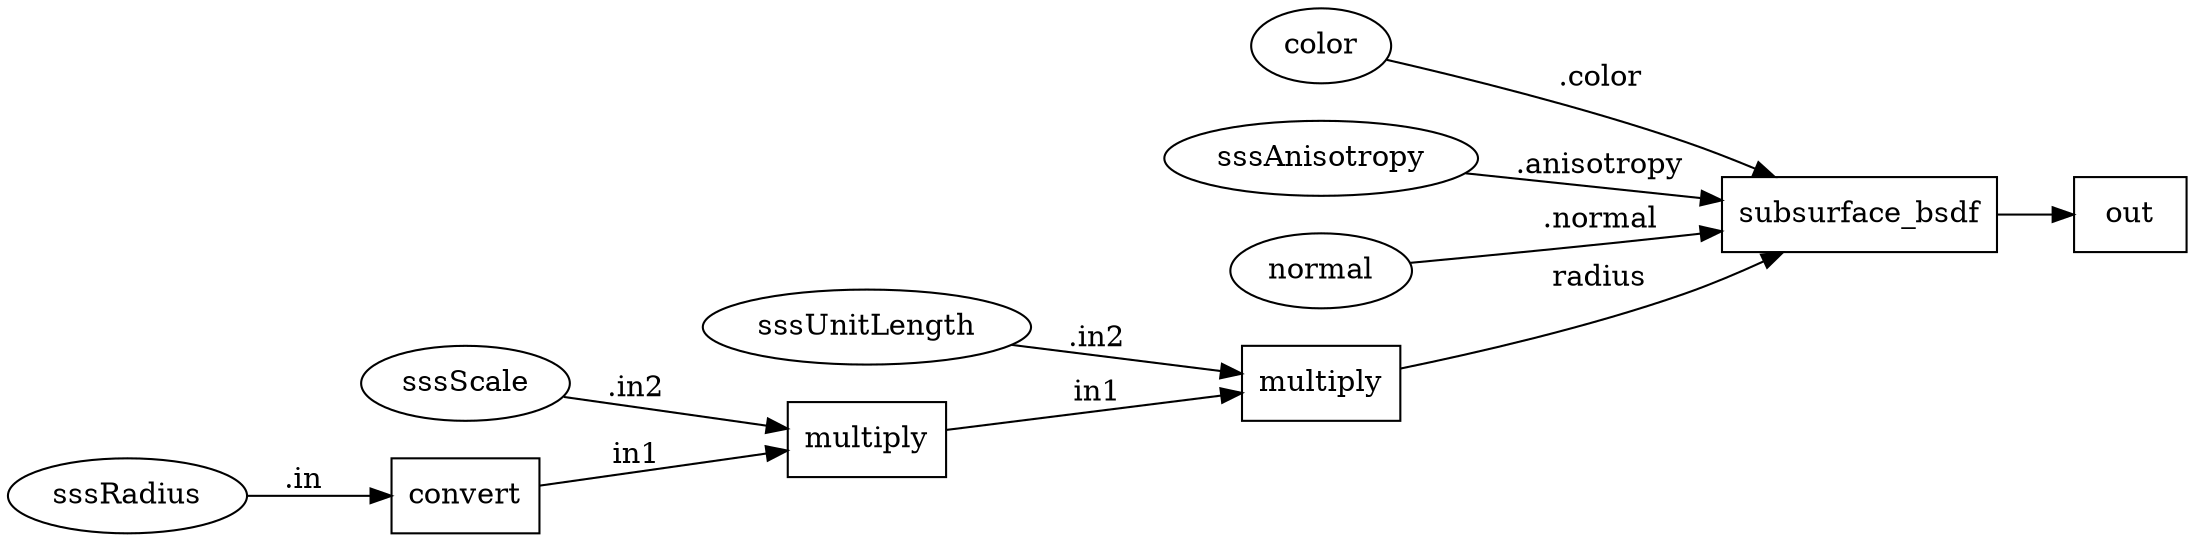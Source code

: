 digraph {
  rankdir = LR;
    IMPL_lama_sss_subsurface_bsdf [label= "subsurface_bsdf"];
    IMPL_lama_sss_subsurface_bsdf[shape = box];
    IMPL_lama_sss_subsurface_bsdf ->     IMPL_lama_sss_out;
    IMPL_lama_sss_out [label= "out"];
    IMPL_lama_sss_out[shape = box]; 
    IMPL_lama_sss_colorINT [label="color"];
    IMPL_lama_sss_colorINT [shape = ellipse];
    IMPL_lama_sss_subsurface_bsdf [label="subsurface_bsdf"];
    IMPL_lama_sss_colorINT -> IMPL_lama_sss_subsurface_bsdf [label=".color"];
    IMPL_lama_sss_sssAnisotropyINT [label="sssAnisotropy"];
    IMPL_lama_sss_sssAnisotropyINT [shape = ellipse];
    IMPL_lama_sss_subsurface_bsdf [label="subsurface_bsdf"];
    IMPL_lama_sss_sssAnisotropyINT -> IMPL_lama_sss_subsurface_bsdf [label=".anisotropy"];
    IMPL_lama_sss_normalINT [label="normal"];
    IMPL_lama_sss_normalINT [shape = ellipse];
    IMPL_lama_sss_subsurface_bsdf [label="subsurface_bsdf"];
    IMPL_lama_sss_normalINT -> IMPL_lama_sss_subsurface_bsdf [label=".normal"];
    IMPL_lama_sss_subsurface_multiply_unitlength [label= "multiply"];
    IMPL_lama_sss_subsurface_multiply_unitlength[shape = box];
    IMPL_lama_sss_subsurface_multiply_unitlength ->     IMPL_lama_sss_subsurface_bsdf [label= "radius"];
    IMPL_lama_sss_subsurface_bsdf [label= "subsurface_bsdf"];
    IMPL_lama_sss_subsurface_bsdf[shape = box]; 
    IMPL_lama_sss_sssUnitLengthINT [label="sssUnitLength"];
    IMPL_lama_sss_sssUnitLengthINT [shape = ellipse];
    IMPL_lama_sss_subsurface_multiply_unitlength [label="multiply"];
    IMPL_lama_sss_sssUnitLengthINT -> IMPL_lama_sss_subsurface_multiply_unitlength [label=".in2"];
    IMPL_lama_sss_subsurface_radius_scaled [label= "multiply"];
    IMPL_lama_sss_subsurface_radius_scaled[shape = box];
    IMPL_lama_sss_subsurface_radius_scaled ->     IMPL_lama_sss_subsurface_multiply_unitlength [label= "in1"];
    IMPL_lama_sss_subsurface_multiply_unitlength [label= "multiply"];
    IMPL_lama_sss_subsurface_multiply_unitlength[shape = box]; 
    IMPL_lama_sss_sssScaleINT [label="sssScale"];
    IMPL_lama_sss_sssScaleINT [shape = ellipse];
    IMPL_lama_sss_subsurface_radius_scaled [label="multiply"];
    IMPL_lama_sss_sssScaleINT -> IMPL_lama_sss_subsurface_radius_scaled [label=".in2"];
    IMPL_lama_sss_subsurface_radius_vector [label= "convert"];
    IMPL_lama_sss_subsurface_radius_vector[shape = box];
    IMPL_lama_sss_subsurface_radius_vector ->     IMPL_lama_sss_subsurface_radius_scaled [label= "in1"];
    IMPL_lama_sss_subsurface_radius_scaled [label= "multiply"];
    IMPL_lama_sss_subsurface_radius_scaled[shape = box]; 
    IMPL_lama_sss_sssRadiusINT [label="sssRadius"];
    IMPL_lama_sss_sssRadiusINT [shape = ellipse];
    IMPL_lama_sss_subsurface_radius_vector [label="convert"];
    IMPL_lama_sss_sssRadiusINT -> IMPL_lama_sss_subsurface_radius_vector [label=".in"];
}
